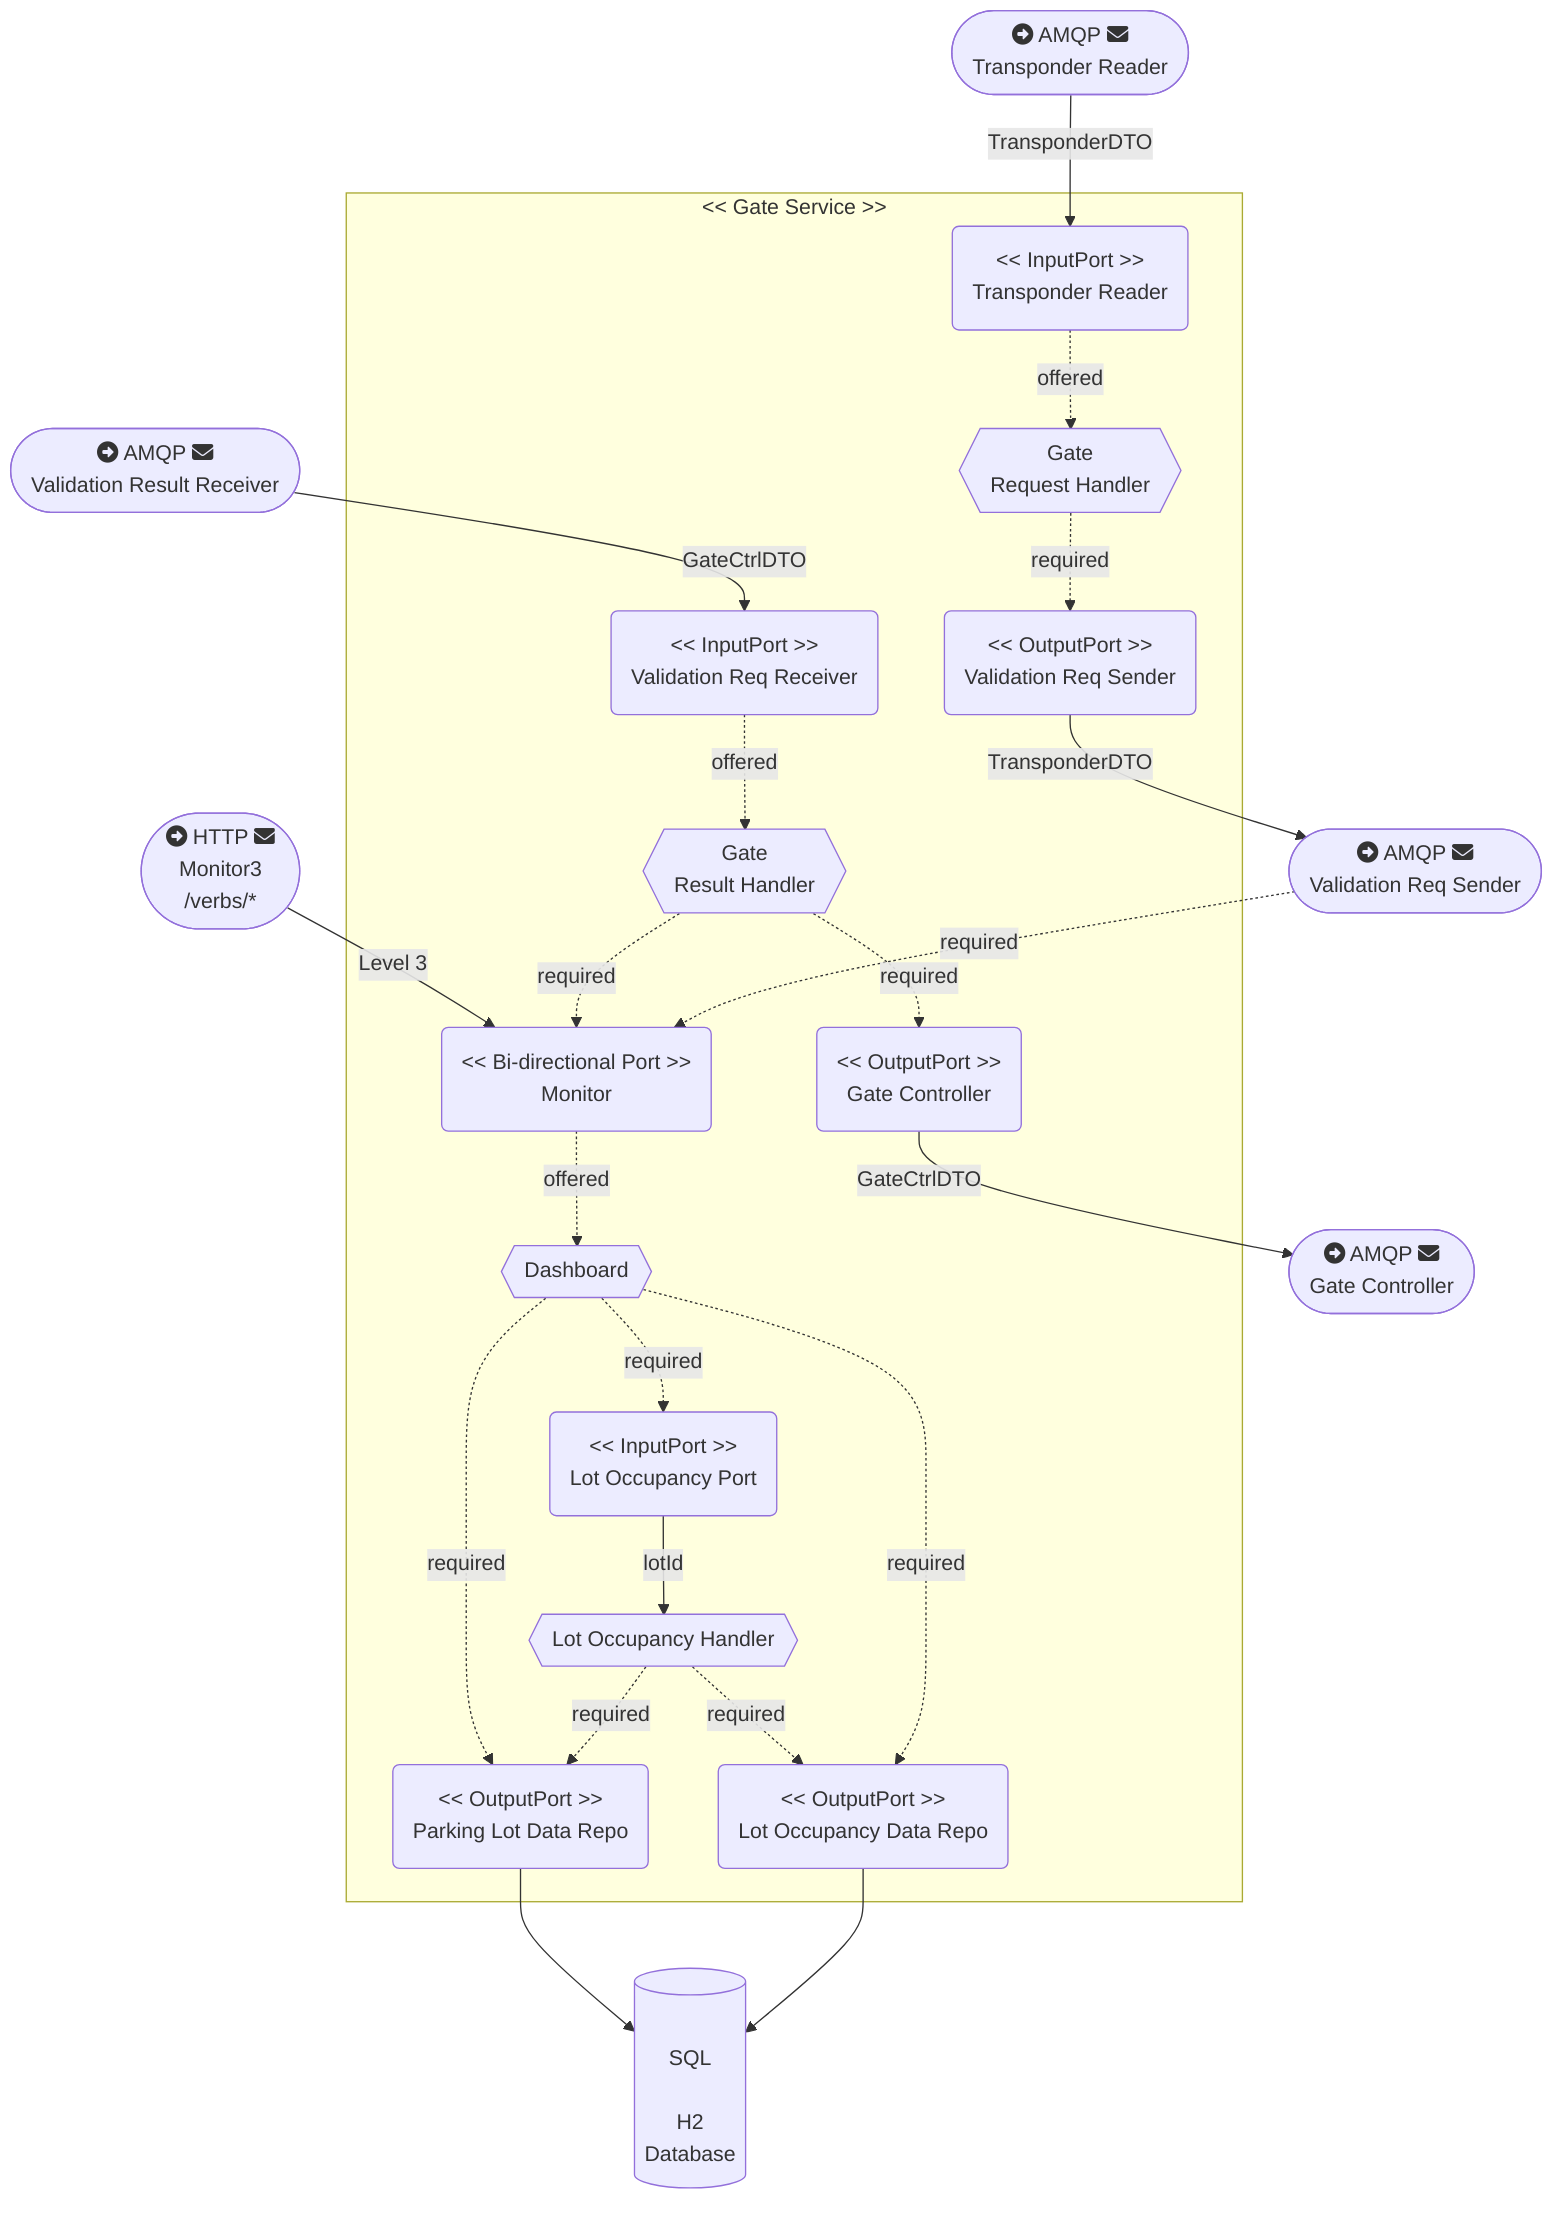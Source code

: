 flowchart

    AMQPGateController([fa:fa-circle-right AMQP fa:fa-envelope<br> Gate Controller])
    AMQPTransponderReader([fa:fa-circle-right AMQP fa:fa-envelope<br> Transponder Reader])
    AMQPValidationReqSender([fa:fa-circle-right AMQP fa:fa-envelope<br> Validation Req Sender])
    AMQPValidationResultReceiver([fa:fa-circle-right AMQP fa:fa-envelope<br> Validation Result Receiver])
    Monitor3([fa:fa-circle-right HTTP fa:fa-envelope<br> Monitor3 <br> /verbs/*])

    subgraph "<< Gate Service >>"
        TransponderReader("<< InputPort >><br>Transponder Reader")
        ValidationReqReceiver("<< InputPort >><br>Validation Req Receiver")
        ValidationReqSender("<< OutputPort >><br>Validation Req Sender")
        GateController("<< OutputPort >><br>Gate Controller")
        GateReqHandler{{"Gate <br> Request Handler"}}
        GateResultHandler{{"Gate <br> Result Handler"}}

        Monitor("<< Bi-directional Port >><br>Monitor")
        Dashboard{{"Dashboard"}}
        ParkingLotDataRepo("<< OutputPort >><br>Parking Lot Data Repo")
        LotOccupancyDataRepo("<< OutputPort >><br> Lot Occupancy Data Repo")

        LotOccupancyPort("<< InputPort >><br> Lot Occupancy Port")
        LotOccupancyHandler{{"Lot Occupancy Handler"}}

    end

    AMQPTransponderReader -- TransponderDTO --> TransponderReader
    AMQPValidationResultReceiver -- GateCtrlDTO --> ValidationReqReceiver
    ValidationReqSender -- TransponderDTO --> AMQPValidationReqSender
    GateController -- GateCtrlDTO --> AMQPGateController
    Monitor3 -- Level 3 --> Monitor
    LotOccupancyPort -- lotId --> LotOccupancyHandler

    TransponderReader -. offered .-> GateReqHandler -. required .-> ValidationReqSender
    ValidationReqReceiver -. offered .-> GateResultHandler -. required .-> GateController
    GateResultHandler -. required .-> Monitor
    Monitor -. offered .-> Dashboard -. required .-> ParkingLotDataRepo --> h2
    Dashboard -. required .-> LotOccupancyPort
    LotOccupancyHandler -. required .-> LotOccupancyDataRepo
    LotOccupancyHandler -. required .-> ParkingLotDataRepo
    Dashboard -. required .-> LotOccupancyDataRepo --> h2
    AMQPValidationReqSender -. required .-> Monitor

    h2[(\nSQL\n\nH2\nDatabase)]